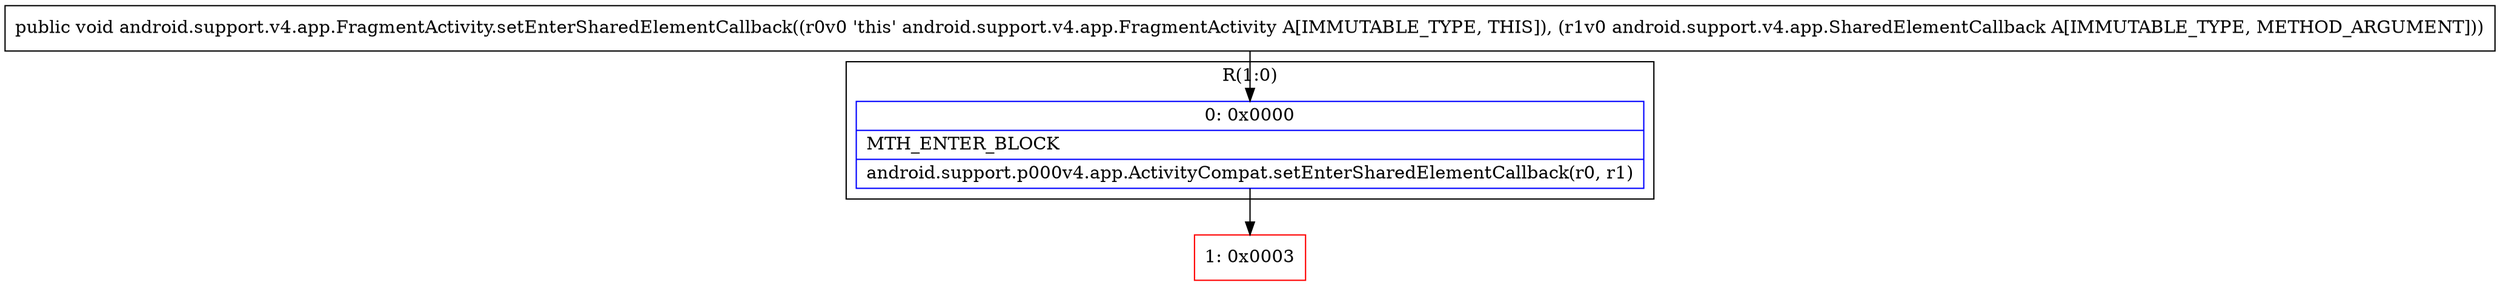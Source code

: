 digraph "CFG forandroid.support.v4.app.FragmentActivity.setEnterSharedElementCallback(Landroid\/support\/v4\/app\/SharedElementCallback;)V" {
subgraph cluster_Region_89151091 {
label = "R(1:0)";
node [shape=record,color=blue];
Node_0 [shape=record,label="{0\:\ 0x0000|MTH_ENTER_BLOCK\l|android.support.p000v4.app.ActivityCompat.setEnterSharedElementCallback(r0, r1)\l}"];
}
Node_1 [shape=record,color=red,label="{1\:\ 0x0003}"];
MethodNode[shape=record,label="{public void android.support.v4.app.FragmentActivity.setEnterSharedElementCallback((r0v0 'this' android.support.v4.app.FragmentActivity A[IMMUTABLE_TYPE, THIS]), (r1v0 android.support.v4.app.SharedElementCallback A[IMMUTABLE_TYPE, METHOD_ARGUMENT])) }"];
MethodNode -> Node_0;
Node_0 -> Node_1;
}

